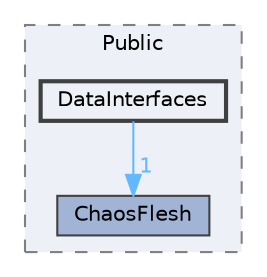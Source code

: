 digraph "DataInterfaces"
{
 // INTERACTIVE_SVG=YES
 // LATEX_PDF_SIZE
  bgcolor="transparent";
  edge [fontname=Helvetica,fontsize=10,labelfontname=Helvetica,labelfontsize=10];
  node [fontname=Helvetica,fontsize=10,shape=box,height=0.2,width=0.4];
  compound=true
  subgraph clusterdir_c9459cdeafd629bc1f83d24dd7e2061d {
    graph [ bgcolor="#edf0f7", pencolor="grey50", label="Public", fontname=Helvetica,fontsize=10 style="filled,dashed", URL="dir_c9459cdeafd629bc1f83d24dd7e2061d.html",tooltip=""]
  dir_d8738eb2e7f04fa86830c7218d3b4820 [label="ChaosFlesh", fillcolor="#a2b4d6", color="grey25", style="filled", URL="dir_d8738eb2e7f04fa86830c7218d3b4820.html",tooltip=""];
  dir_222ea101b7e8f3103eb6c025f1282119 [label="DataInterfaces", fillcolor="#edf0f7", color="grey25", style="filled,bold", URL="dir_222ea101b7e8f3103eb6c025f1282119.html",tooltip=""];
  }
  dir_222ea101b7e8f3103eb6c025f1282119->dir_d8738eb2e7f04fa86830c7218d3b4820 [headlabel="1", labeldistance=1.5 headhref="dir_000292_000144.html" href="dir_000292_000144.html" color="steelblue1" fontcolor="steelblue1"];
}
